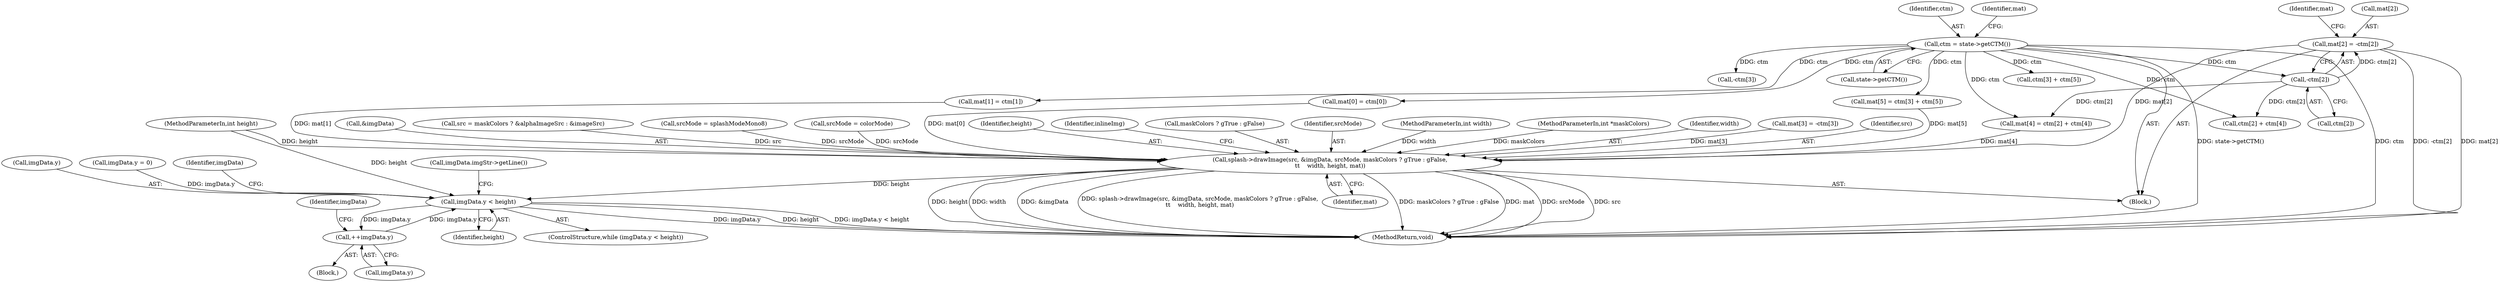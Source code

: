 digraph "0_poppler_284a92899602daa4a7f429e61849e794569310b5@array" {
"1000138" [label="(Call,mat[2] = -ctm[2])"];
"1000142" [label="(Call,-ctm[2])"];
"1000121" [label="(Call,ctm = state->getCTM())"];
"1000531" [label="(Call,splash->drawImage(src, &imgData, srcMode, maskColors ? gTrue : gFalse,\n\t\t    width, height, mat))"];
"1000547" [label="(Call,imgData.y < height)"];
"1000554" [label="(Call,++imgData.y)"];
"1000154" [label="(Call,mat[4] = ctm[2] + ctm[4])"];
"1000142" [label="(Call,-ctm[2])"];
"1000553" [label="(Call,imgData.imgStr->getLine())"];
"1000148" [label="(Identifier,mat)"];
"1000138" [label="(Call,mat[2] = -ctm[2])"];
"1000548" [label="(Call,imgData.y)"];
"1000552" [label="(Block,)"];
"1000533" [label="(Call,&imgData)"];
"1000523" [label="(Call,src = maskColors ? &alphaImageSrc : &imageSrc)"];
"1000208" [label="(Call,imgData.y = 0)"];
"1000109" [label="(Block,)"];
"1000122" [label="(Identifier,ctm)"];
"1000169" [label="(Call,ctm[3] + ctm[5])"];
"1000515" [label="(Call,srcMode = splashModeMono8)"];
"1000542" [label="(Identifier,mat)"];
"1000520" [label="(Call,srcMode = colorMode)"];
"1000139" [label="(Call,mat[2])"];
"1000551" [label="(Identifier,height)"];
"1000541" [label="(Identifier,height)"];
"1000544" [label="(Identifier,inlineImg)"];
"1000560" [label="(Identifier,imgData)"];
"1000549" [label="(Identifier,imgData)"];
"1000546" [label="(ControlStructure,while (imgData.y < height))"];
"1000536" [label="(Call,maskColors ? gTrue : gFalse)"];
"1000535" [label="(Identifier,srcMode)"];
"1000131" [label="(Call,mat[1] = ctm[1])"];
"1000104" [label="(MethodParameterIn,int width)"];
"1000566" [label="(MethodReturn,void)"];
"1000555" [label="(Call,imgData.y)"];
"1000143" [label="(Call,ctm[2])"];
"1000150" [label="(Call,-ctm[3])"];
"1000107" [label="(MethodParameterIn,int *maskColors)"];
"1000165" [label="(Call,mat[5] = ctm[3] + ctm[5])"];
"1000540" [label="(Identifier,width)"];
"1000146" [label="(Call,mat[3] = -ctm[3])"];
"1000121" [label="(Call,ctm = state->getCTM())"];
"1000105" [label="(MethodParameterIn,int height)"];
"1000158" [label="(Call,ctm[2] + ctm[4])"];
"1000123" [label="(Call,state->getCTM())"];
"1000547" [label="(Call,imgData.y < height)"];
"1000554" [label="(Call,++imgData.y)"];
"1000124" [label="(Call,mat[0] = ctm[0])"];
"1000126" [label="(Identifier,mat)"];
"1000532" [label="(Identifier,src)"];
"1000531" [label="(Call,splash->drawImage(src, &imgData, srcMode, maskColors ? gTrue : gFalse,\n\t\t    width, height, mat))"];
"1000138" -> "1000109"  [label="AST: "];
"1000138" -> "1000142"  [label="CFG: "];
"1000139" -> "1000138"  [label="AST: "];
"1000142" -> "1000138"  [label="AST: "];
"1000148" -> "1000138"  [label="CFG: "];
"1000138" -> "1000566"  [label="DDG: -ctm[2]"];
"1000138" -> "1000566"  [label="DDG: mat[2]"];
"1000142" -> "1000138"  [label="DDG: ctm[2]"];
"1000138" -> "1000531"  [label="DDG: mat[2]"];
"1000142" -> "1000143"  [label="CFG: "];
"1000143" -> "1000142"  [label="AST: "];
"1000121" -> "1000142"  [label="DDG: ctm"];
"1000142" -> "1000154"  [label="DDG: ctm[2]"];
"1000142" -> "1000158"  [label="DDG: ctm[2]"];
"1000121" -> "1000109"  [label="AST: "];
"1000121" -> "1000123"  [label="CFG: "];
"1000122" -> "1000121"  [label="AST: "];
"1000123" -> "1000121"  [label="AST: "];
"1000126" -> "1000121"  [label="CFG: "];
"1000121" -> "1000566"  [label="DDG: state->getCTM()"];
"1000121" -> "1000566"  [label="DDG: ctm"];
"1000121" -> "1000124"  [label="DDG: ctm"];
"1000121" -> "1000131"  [label="DDG: ctm"];
"1000121" -> "1000150"  [label="DDG: ctm"];
"1000121" -> "1000154"  [label="DDG: ctm"];
"1000121" -> "1000158"  [label="DDG: ctm"];
"1000121" -> "1000165"  [label="DDG: ctm"];
"1000121" -> "1000169"  [label="DDG: ctm"];
"1000531" -> "1000109"  [label="AST: "];
"1000531" -> "1000542"  [label="CFG: "];
"1000532" -> "1000531"  [label="AST: "];
"1000533" -> "1000531"  [label="AST: "];
"1000535" -> "1000531"  [label="AST: "];
"1000536" -> "1000531"  [label="AST: "];
"1000540" -> "1000531"  [label="AST: "];
"1000541" -> "1000531"  [label="AST: "];
"1000542" -> "1000531"  [label="AST: "];
"1000544" -> "1000531"  [label="CFG: "];
"1000531" -> "1000566"  [label="DDG: width"];
"1000531" -> "1000566"  [label="DDG: &imgData"];
"1000531" -> "1000566"  [label="DDG: splash->drawImage(src, &imgData, srcMode, maskColors ? gTrue : gFalse,\n\t\t    width, height, mat)"];
"1000531" -> "1000566"  [label="DDG: maskColors ? gTrue : gFalse"];
"1000531" -> "1000566"  [label="DDG: mat"];
"1000531" -> "1000566"  [label="DDG: srcMode"];
"1000531" -> "1000566"  [label="DDG: src"];
"1000531" -> "1000566"  [label="DDG: height"];
"1000523" -> "1000531"  [label="DDG: src"];
"1000515" -> "1000531"  [label="DDG: srcMode"];
"1000520" -> "1000531"  [label="DDG: srcMode"];
"1000107" -> "1000531"  [label="DDG: maskColors"];
"1000104" -> "1000531"  [label="DDG: width"];
"1000105" -> "1000531"  [label="DDG: height"];
"1000124" -> "1000531"  [label="DDG: mat[0]"];
"1000165" -> "1000531"  [label="DDG: mat[5]"];
"1000154" -> "1000531"  [label="DDG: mat[4]"];
"1000146" -> "1000531"  [label="DDG: mat[3]"];
"1000131" -> "1000531"  [label="DDG: mat[1]"];
"1000531" -> "1000547"  [label="DDG: height"];
"1000547" -> "1000546"  [label="AST: "];
"1000547" -> "1000551"  [label="CFG: "];
"1000548" -> "1000547"  [label="AST: "];
"1000551" -> "1000547"  [label="AST: "];
"1000553" -> "1000547"  [label="CFG: "];
"1000560" -> "1000547"  [label="CFG: "];
"1000547" -> "1000566"  [label="DDG: imgData.y"];
"1000547" -> "1000566"  [label="DDG: height"];
"1000547" -> "1000566"  [label="DDG: imgData.y < height"];
"1000208" -> "1000547"  [label="DDG: imgData.y"];
"1000554" -> "1000547"  [label="DDG: imgData.y"];
"1000105" -> "1000547"  [label="DDG: height"];
"1000547" -> "1000554"  [label="DDG: imgData.y"];
"1000554" -> "1000552"  [label="AST: "];
"1000554" -> "1000555"  [label="CFG: "];
"1000555" -> "1000554"  [label="AST: "];
"1000549" -> "1000554"  [label="CFG: "];
}
